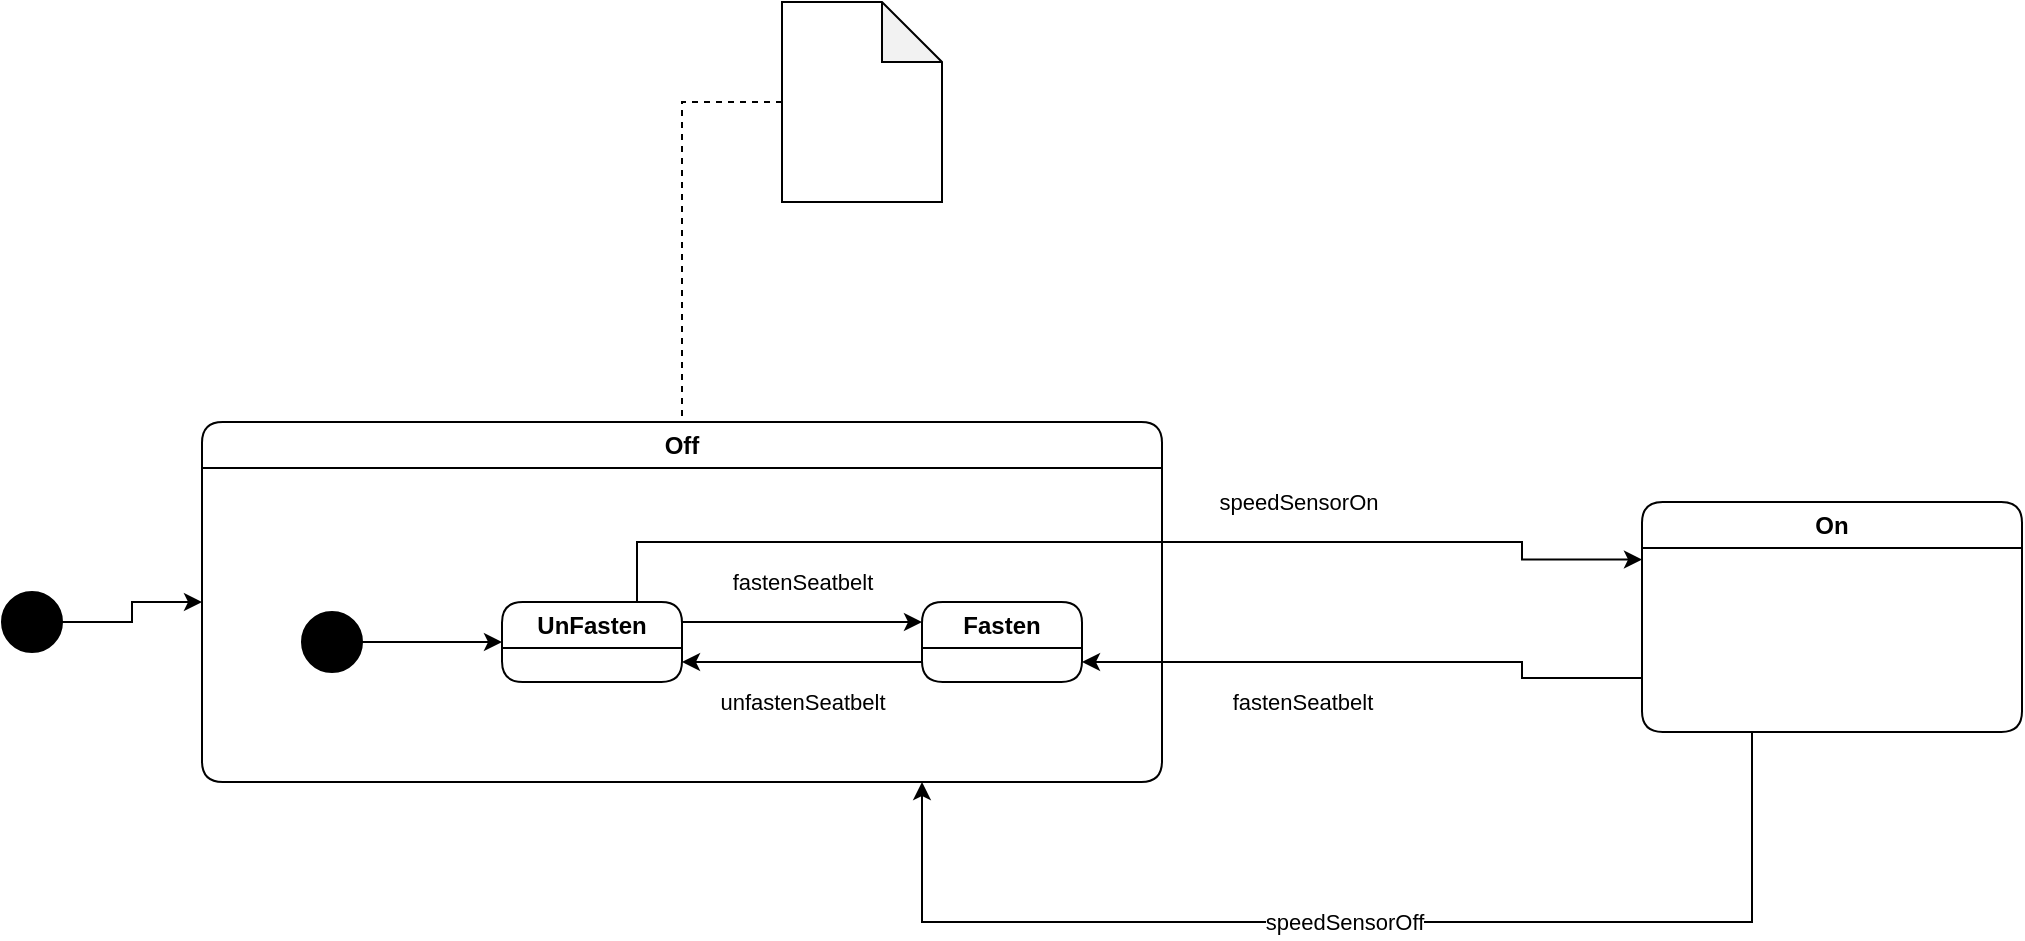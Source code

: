 <mxfile>
    <diagram id="7NhNte4oYimjxjnharbV" name="Page-1">
        <mxGraphModel dx="2031" dy="762" grid="1" gridSize="10" guides="1" tooltips="1" connect="1" arrows="1" fold="1" page="0" pageScale="1" pageWidth="827" pageHeight="1169" math="0" shadow="0">
            <root>
                <mxCell id="0"/>
                <mxCell id="1" parent="0"/>
                <mxCell id="EBAIrEwSQ_sO8G7dM4pI-14" style="edgeStyle=orthogonalEdgeStyle;rounded=0;orthogonalLoop=1;jettySize=auto;html=1;exitX=1;exitY=0.5;exitDx=0;exitDy=0;entryX=0;entryY=0.5;entryDx=0;entryDy=0;" parent="1" source="EBAIrEwSQ_sO8G7dM4pI-9" target="Mj1HlDtWmFxS42TAMx8B-1" edge="1">
                    <mxGeometry relative="1" as="geometry">
                        <mxPoint x="-810" y="115" as="targetPoint"/>
                    </mxGeometry>
                </mxCell>
                <object label="" type="initialstate" id="EBAIrEwSQ_sO8G7dM4pI-9">
                    <mxCell style="ellipse;whiteSpace=wrap;html=1;aspect=fixed;glass=0;sketch=0;fillColor=#000000;" parent="1" vertex="1">
                        <mxGeometry x="-810" y="105" width="30" height="30" as="geometry"/>
                    </mxCell>
                </object>
                <mxCell id="EBAIrEwSQ_sO8G7dM4pI-15" style="edgeStyle=orthogonalEdgeStyle;rounded=0;orthogonalLoop=1;jettySize=auto;html=1;exitX=0.75;exitY=0;exitDx=0;exitDy=0;entryX=0;entryY=0.25;entryDx=0;entryDy=0;" parent="1" source="Mj1HlDtWmFxS42TAMx8B-8" target="EBAIrEwSQ_sO8G7dM4pI-13" edge="1">
                    <mxGeometry relative="1" as="geometry">
                        <mxPoint x="-190" y="52.5" as="sourcePoint"/>
                        <mxPoint x="60" y="95" as="targetPoint"/>
                        <Array as="points">
                            <mxPoint x="-492" y="80"/>
                            <mxPoint x="-50" y="80"/>
                            <mxPoint x="-50" y="89"/>
                        </Array>
                    </mxGeometry>
                </mxCell>
                <mxCell id="EBAIrEwSQ_sO8G7dM4pI-18" value="speedSensorOn" style="edgeLabel;html=1;align=center;verticalAlign=middle;resizable=0;points=[];" parent="EBAIrEwSQ_sO8G7dM4pI-15" vertex="1" connectable="0">
                    <mxGeometry x="0.311" y="1" relative="1" as="geometry">
                        <mxPoint x="5" y="-19" as="offset"/>
                    </mxGeometry>
                </mxCell>
                <mxCell id="EBAIrEwSQ_sO8G7dM4pI-16" style="edgeStyle=orthogonalEdgeStyle;rounded=0;orthogonalLoop=1;jettySize=auto;html=1;exitX=0;exitY=0.75;exitDx=0;exitDy=0;entryX=1;entryY=0.75;entryDx=0;entryDy=0;" parent="1" source="EBAIrEwSQ_sO8G7dM4pI-13" target="Mj1HlDtWmFxS42TAMx8B-2" edge="1">
                    <mxGeometry relative="1" as="geometry">
                        <mxPoint x="60" y="135" as="sourcePoint"/>
                        <mxPoint x="-190" y="160" as="targetPoint"/>
                        <Array as="points">
                            <mxPoint x="10" y="148"/>
                            <mxPoint x="-50" y="148"/>
                            <mxPoint x="-50" y="140"/>
                        </Array>
                    </mxGeometry>
                </mxCell>
                <mxCell id="EBAIrEwSQ_sO8G7dM4pI-21" value="fastenSeatbelt" style="edgeLabel;html=1;align=center;verticalAlign=middle;resizable=0;points=[];" parent="EBAIrEwSQ_sO8G7dM4pI-16" vertex="1" connectable="0">
                    <mxGeometry x="-0.087" y="1" relative="1" as="geometry">
                        <mxPoint x="-48" y="19" as="offset"/>
                    </mxGeometry>
                </mxCell>
                <object label="On" type="state" id="EBAIrEwSQ_sO8G7dM4pI-13">
                    <mxCell style="swimlane;rounded=1;whiteSpace=wrap;html=1;glass=0;sketch=0;" parent="1" vertex="1">
                        <mxGeometry x="10" y="60" width="190" height="115" as="geometry">
                            <mxRectangle x="-190" y="-10" width="60" height="23" as="alternateBounds"/>
                        </mxGeometry>
                    </mxCell>
                </object>
                <mxCell id="EBAIrEwSQ_sO8G7dM4pI-20" style="edgeStyle=orthogonalEdgeStyle;rounded=0;orthogonalLoop=1;jettySize=auto;html=1;exitX=0;exitY=0.5;exitDx=0;exitDy=0;exitPerimeter=0;entryX=0.5;entryY=0;entryDx=0;entryDy=0;endArrow=none;endFill=0;dashed=1;" parent="1" source="EBAIrEwSQ_sO8G7dM4pI-19" target="Mj1HlDtWmFxS42TAMx8B-1" edge="1">
                    <mxGeometry relative="1" as="geometry">
                        <mxPoint x="-540" y="-65" as="targetPoint"/>
                    </mxGeometry>
                </mxCell>
                <object label="" type="note" id="EBAIrEwSQ_sO8G7dM4pI-19">
                    <mxCell style="shape=note;whiteSpace=wrap;html=1;backgroundOutline=1;darkOpacity=0.05;glass=0;sketch=0;fillColor=#ffffff;" parent="1" vertex="1">
                        <mxGeometry x="-420" y="-190" width="80" height="100" as="geometry"/>
                    </mxCell>
                </object>
                <object label="Off" type="state" id="Mj1HlDtWmFxS42TAMx8B-1">
                    <mxCell style="swimlane;rounded=1;whiteSpace=wrap;html=1;glass=0;sketch=0;startSize=23;" parent="1" vertex="1">
                        <mxGeometry x="-710" y="20" width="480" height="180" as="geometry">
                            <mxRectangle x="-190" y="-10" width="60" height="23" as="alternateBounds"/>
                        </mxGeometry>
                    </mxCell>
                </object>
                <object label="Fasten" type="state" id="Mj1HlDtWmFxS42TAMx8B-2">
                    <mxCell style="swimlane;rounded=1;whiteSpace=wrap;html=1;glass=0;sketch=0;startSize=23;" parent="Mj1HlDtWmFxS42TAMx8B-1" vertex="1">
                        <mxGeometry x="360" y="90" width="80" height="40" as="geometry"/>
                    </mxCell>
                </object>
                <mxCell id="Mj1HlDtWmFxS42TAMx8B-6" style="edgeStyle=orthogonalEdgeStyle;rounded=0;orthogonalLoop=1;jettySize=auto;html=1;exitX=1;exitY=0.5;exitDx=0;exitDy=0;endArrow=classic;endFill=1;entryX=0;entryY=0.5;entryDx=0;entryDy=0;" parent="Mj1HlDtWmFxS42TAMx8B-1" source="Mj1HlDtWmFxS42TAMx8B-7" target="Mj1HlDtWmFxS42TAMx8B-8" edge="1">
                    <mxGeometry relative="1" as="geometry">
                        <mxPoint x="130" y="110" as="targetPoint"/>
                    </mxGeometry>
                </mxCell>
                <object label="" type="initialstate" id="Mj1HlDtWmFxS42TAMx8B-7">
                    <mxCell style="ellipse;whiteSpace=wrap;html=1;aspect=fixed;glass=0;sketch=0;fillColor=#000000;container=0;" parent="Mj1HlDtWmFxS42TAMx8B-1" vertex="1">
                        <mxGeometry x="50" y="95" width="30" height="30" as="geometry"/>
                    </mxCell>
                </object>
                <object label="UnFasten" type="state" id="Mj1HlDtWmFxS42TAMx8B-8">
                    <mxCell style="swimlane;rounded=1;whiteSpace=wrap;html=1;glass=0;sketch=0;startSize=23;" parent="Mj1HlDtWmFxS42TAMx8B-1" vertex="1">
                        <mxGeometry x="150" y="90" width="90" height="40" as="geometry"/>
                    </mxCell>
                </object>
                <mxCell id="Mj1HlDtWmFxS42TAMx8B-9" style="edgeStyle=orthogonalEdgeStyle;rounded=0;orthogonalLoop=1;jettySize=auto;html=1;endArrow=classic;endFill=1;exitX=0;exitY=0.75;exitDx=0;exitDy=0;entryX=1;entryY=0.75;entryDx=0;entryDy=0;" parent="Mj1HlDtWmFxS42TAMx8B-1" source="Mj1HlDtWmFxS42TAMx8B-2" target="Mj1HlDtWmFxS42TAMx8B-8" edge="1">
                    <mxGeometry relative="1" as="geometry">
                        <mxPoint x="400" y="170" as="sourcePoint"/>
                        <mxPoint x="210" y="170" as="targetPoint"/>
                        <Array as="points">
                            <mxPoint x="300" y="120"/>
                            <mxPoint x="300" y="120"/>
                        </Array>
                    </mxGeometry>
                </mxCell>
                <mxCell id="Mj1HlDtWmFxS42TAMx8B-10" value="unfastenSeatbelt" style="edgeLabel;html=1;align=center;verticalAlign=middle;resizable=0;points=[];" parent="Mj1HlDtWmFxS42TAMx8B-9" connectable="0" vertex="1">
                    <mxGeometry x="-0.25" y="2" relative="1" as="geometry">
                        <mxPoint x="-15" y="18" as="offset"/>
                    </mxGeometry>
                </mxCell>
                <mxCell id="Mj1HlDtWmFxS42TAMx8B-25" style="edgeStyle=orthogonalEdgeStyle;rounded=0;orthogonalLoop=1;jettySize=auto;html=1;endArrow=classic;endFill=1;entryX=0;entryY=0.25;entryDx=0;entryDy=0;exitX=1;exitY=0.25;exitDx=0;exitDy=0;" parent="Mj1HlDtWmFxS42TAMx8B-1" source="Mj1HlDtWmFxS42TAMx8B-8" target="Mj1HlDtWmFxS42TAMx8B-2" edge="1">
                    <mxGeometry relative="1" as="geometry">
                        <mxPoint x="240" y="100" as="sourcePoint"/>
                        <mxPoint x="340" y="120" as="targetPoint"/>
                        <Array as="points">
                            <mxPoint x="330" y="100"/>
                            <mxPoint x="330" y="100"/>
                        </Array>
                    </mxGeometry>
                </mxCell>
                <mxCell id="Mj1HlDtWmFxS42TAMx8B-26" value="fastenSeatbelt" style="edgeLabel;html=1;align=center;verticalAlign=middle;resizable=0;points=[];" parent="Mj1HlDtWmFxS42TAMx8B-25" connectable="0" vertex="1">
                    <mxGeometry x="-0.25" y="2" relative="1" as="geometry">
                        <mxPoint x="15" y="-18" as="offset"/>
                    </mxGeometry>
                </mxCell>
                <mxCell id="Mj1HlDtWmFxS42TAMx8B-28" style="edgeStyle=orthogonalEdgeStyle;rounded=0;orthogonalLoop=1;jettySize=auto;html=1;entryX=0.75;entryY=1;entryDx=0;entryDy=0;exitX=0.25;exitY=1;exitDx=0;exitDy=0;" parent="1" source="EBAIrEwSQ_sO8G7dM4pI-13" target="Mj1HlDtWmFxS42TAMx8B-1" edge="1">
                    <mxGeometry relative="1" as="geometry">
                        <mxPoint x="100" y="250" as="sourcePoint"/>
                        <mxPoint x="-180" y="310" as="targetPoint"/>
                        <Array as="points">
                            <mxPoint x="65" y="175"/>
                            <mxPoint x="65" y="270"/>
                            <mxPoint x="-350" y="270"/>
                        </Array>
                    </mxGeometry>
                </mxCell>
                <mxCell id="Mj1HlDtWmFxS42TAMx8B-29" value="speedSensorOff" style="edgeLabel;html=1;align=center;verticalAlign=middle;resizable=0;points=[];" parent="Mj1HlDtWmFxS42TAMx8B-28" connectable="0" vertex="1">
                    <mxGeometry x="-0.087" y="1" relative="1" as="geometry">
                        <mxPoint x="-39" y="-1" as="offset"/>
                    </mxGeometry>
                </mxCell>
            </root>
        </mxGraphModel>
    </diagram>
</mxfile>